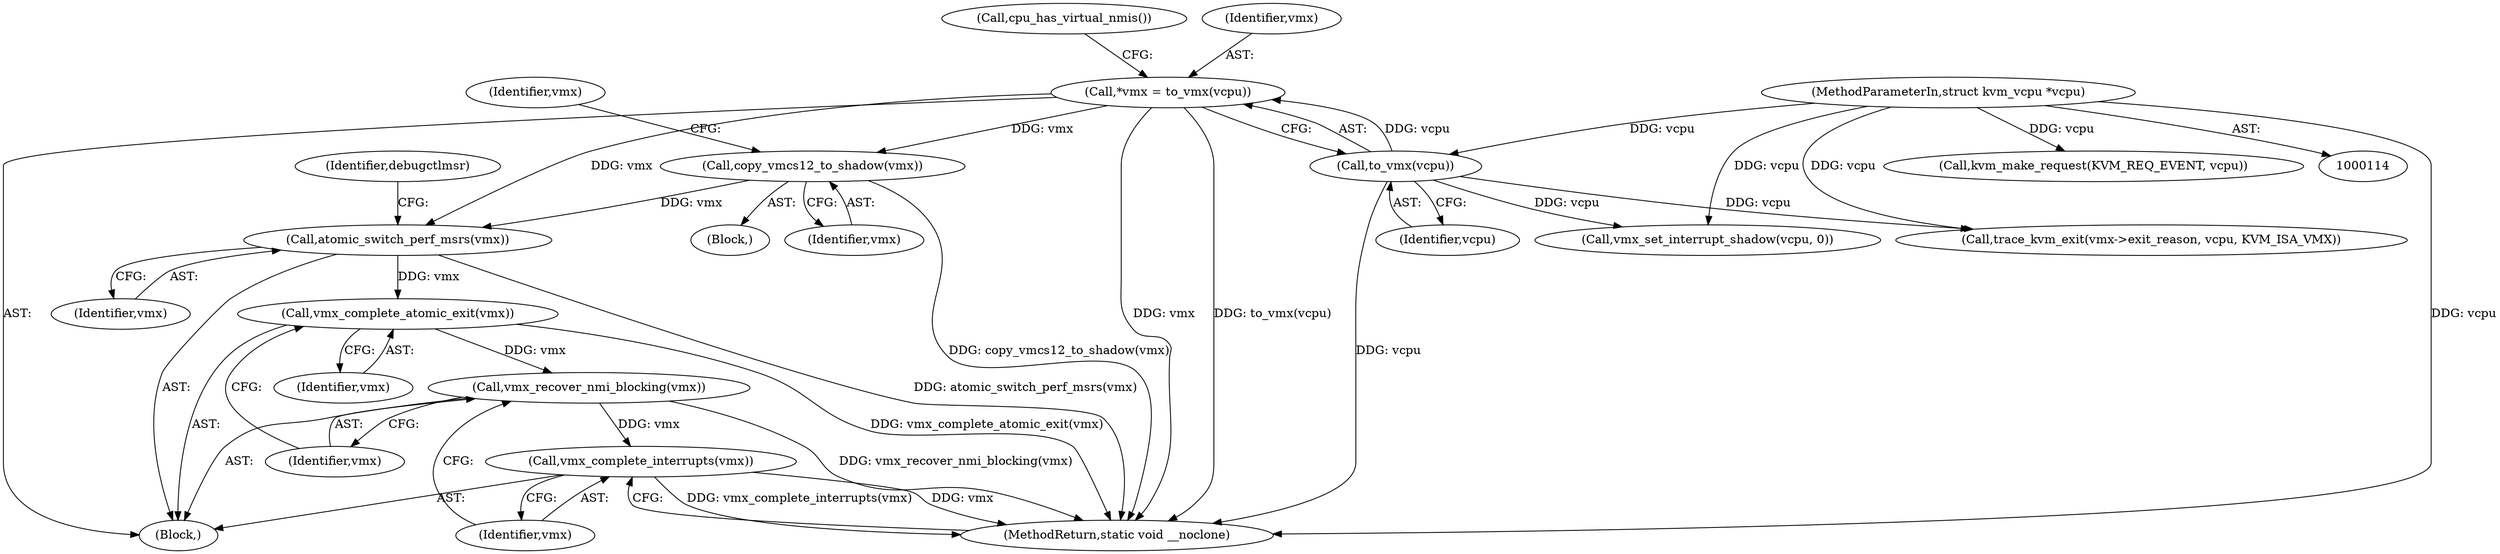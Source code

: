 digraph "0_linux_d974baa398f34393db76be45f7d4d04fbdbb4a0a_0@pointer" {
"1000347" [label="(Call,vmx_complete_atomic_exit(vmx))"];
"1000245" [label="(Call,atomic_switch_perf_msrs(vmx))"];
"1000118" [label="(Call,*vmx = to_vmx(vcpu))"];
"1000120" [label="(Call,to_vmx(vcpu))"];
"1000115" [label="(MethodParameterIn,struct kvm_vcpu *vcpu)"];
"1000164" [label="(Call,copy_vmcs12_to_shadow(vmx))"];
"1000349" [label="(Call,vmx_recover_nmi_blocking(vmx))"];
"1000351" [label="(Call,vmx_complete_interrupts(vmx))"];
"1000348" [label="(Identifier,vmx)"];
"1000325" [label="(Call,trace_kvm_exit(vmx->exit_reason, vcpu, KVM_ISA_VMX))"];
"1000242" [label="(Call,vmx_set_interrupt_shadow(vcpu, 0))"];
"1000349" [label="(Call,vmx_recover_nmi_blocking(vmx))"];
"1000128" [label="(Call,cpu_has_virtual_nmis())"];
"1000246" [label="(Identifier,vmx)"];
"1000248" [label="(Identifier,debugctlmsr)"];
"1000165" [label="(Identifier,vmx)"];
"1000120" [label="(Call,to_vmx(vcpu))"];
"1000353" [label="(MethodReturn,static void __noclone)"];
"1000164" [label="(Call,copy_vmcs12_to_shadow(vmx))"];
"1000119" [label="(Identifier,vmx)"];
"1000118" [label="(Call,*vmx = to_vmx(vcpu))"];
"1000337" [label="(Call,kvm_make_request(KVM_REQ_EVENT, vcpu))"];
"1000169" [label="(Identifier,vmx)"];
"1000245" [label="(Call,atomic_switch_perf_msrs(vmx))"];
"1000163" [label="(Block,)"];
"1000347" [label="(Call,vmx_complete_atomic_exit(vmx))"];
"1000116" [label="(Block,)"];
"1000350" [label="(Identifier,vmx)"];
"1000115" [label="(MethodParameterIn,struct kvm_vcpu *vcpu)"];
"1000352" [label="(Identifier,vmx)"];
"1000121" [label="(Identifier,vcpu)"];
"1000351" [label="(Call,vmx_complete_interrupts(vmx))"];
"1000347" -> "1000116"  [label="AST: "];
"1000347" -> "1000348"  [label="CFG: "];
"1000348" -> "1000347"  [label="AST: "];
"1000350" -> "1000347"  [label="CFG: "];
"1000347" -> "1000353"  [label="DDG: vmx_complete_atomic_exit(vmx)"];
"1000245" -> "1000347"  [label="DDG: vmx"];
"1000347" -> "1000349"  [label="DDG: vmx"];
"1000245" -> "1000116"  [label="AST: "];
"1000245" -> "1000246"  [label="CFG: "];
"1000246" -> "1000245"  [label="AST: "];
"1000248" -> "1000245"  [label="CFG: "];
"1000245" -> "1000353"  [label="DDG: atomic_switch_perf_msrs(vmx)"];
"1000118" -> "1000245"  [label="DDG: vmx"];
"1000164" -> "1000245"  [label="DDG: vmx"];
"1000118" -> "1000116"  [label="AST: "];
"1000118" -> "1000120"  [label="CFG: "];
"1000119" -> "1000118"  [label="AST: "];
"1000120" -> "1000118"  [label="AST: "];
"1000128" -> "1000118"  [label="CFG: "];
"1000118" -> "1000353"  [label="DDG: to_vmx(vcpu)"];
"1000118" -> "1000353"  [label="DDG: vmx"];
"1000120" -> "1000118"  [label="DDG: vcpu"];
"1000118" -> "1000164"  [label="DDG: vmx"];
"1000120" -> "1000121"  [label="CFG: "];
"1000121" -> "1000120"  [label="AST: "];
"1000120" -> "1000353"  [label="DDG: vcpu"];
"1000115" -> "1000120"  [label="DDG: vcpu"];
"1000120" -> "1000242"  [label="DDG: vcpu"];
"1000120" -> "1000325"  [label="DDG: vcpu"];
"1000115" -> "1000114"  [label="AST: "];
"1000115" -> "1000353"  [label="DDG: vcpu"];
"1000115" -> "1000242"  [label="DDG: vcpu"];
"1000115" -> "1000325"  [label="DDG: vcpu"];
"1000115" -> "1000337"  [label="DDG: vcpu"];
"1000164" -> "1000163"  [label="AST: "];
"1000164" -> "1000165"  [label="CFG: "];
"1000165" -> "1000164"  [label="AST: "];
"1000169" -> "1000164"  [label="CFG: "];
"1000164" -> "1000353"  [label="DDG: copy_vmcs12_to_shadow(vmx)"];
"1000349" -> "1000116"  [label="AST: "];
"1000349" -> "1000350"  [label="CFG: "];
"1000350" -> "1000349"  [label="AST: "];
"1000352" -> "1000349"  [label="CFG: "];
"1000349" -> "1000353"  [label="DDG: vmx_recover_nmi_blocking(vmx)"];
"1000349" -> "1000351"  [label="DDG: vmx"];
"1000351" -> "1000116"  [label="AST: "];
"1000351" -> "1000352"  [label="CFG: "];
"1000352" -> "1000351"  [label="AST: "];
"1000353" -> "1000351"  [label="CFG: "];
"1000351" -> "1000353"  [label="DDG: vmx_complete_interrupts(vmx)"];
"1000351" -> "1000353"  [label="DDG: vmx"];
}
